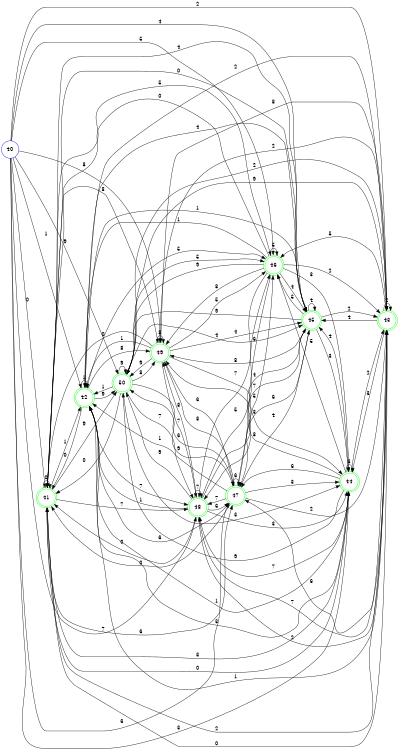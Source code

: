 digraph finite_state_machine {
graph [ dpi = 400 ];
rankdir=LR;
size="8,5"
node [shape = circle];
40 [label="40" color="black" shape="circle"]
40 -> 41 [label="0"]
40 -> 42 [label="1"]
40 -> 43 [label="2"]
40 -> 44 [label="3"]
40 -> 45 [label="4"]
40 -> 46 [label="5"]
40 -> 47 [label="6"]
40 -> 48 [label="7"]
40 -> 49 [label="8"]
40 -> 50 [label="9"]
40 [color="blue"]
41 [label="41" color="green" shape="doublecircle"]
41 -> 41 [label="0"]
41 -> 42 [label="1"]
41 -> 43 [label="2"]
41 -> 44 [label="3"]
41 -> 45 [label="4"]
41 -> 46 [label="5"]
41 -> 47 [label="6"]
41 -> 48 [label="7"]
41 -> 49 [label="8"]
41 -> 50 [label="9"]
42 [label="42" color="green" shape="doublecircle"]
42 -> 41 [label="0"]
42 -> 42 [label="1"]
42 -> 43 [label="2"]
42 -> 44 [label="3"]
42 -> 45 [label="4"]
42 -> 46 [label="5"]
42 -> 47 [label="6"]
42 -> 48 [label="7"]
42 -> 49 [label="8"]
42 -> 50 [label="9"]
43 [label="43" color="green" shape="doublecircle"]
43 -> 41 [label="0"]
43 -> 42 [label="1"]
43 -> 43 [label="2"]
43 -> 44 [label="3"]
43 -> 45 [label="4"]
43 -> 46 [label="5"]
43 -> 47 [label="6"]
43 -> 48 [label="7"]
43 -> 49 [label="8"]
43 -> 50 [label="9"]
44 [label="44" color="green" shape="doublecircle"]
44 -> 41 [label="0"]
44 -> 42 [label="1"]
44 -> 43 [label="2"]
44 -> 44 [label="3"]
44 -> 45 [label="4"]
44 -> 46 [label="5"]
44 -> 47 [label="6"]
44 -> 48 [label="7"]
44 -> 49 [label="8"]
44 -> 50 [label="9"]
45 [label="45" color="green" shape="doublecircle"]
45 -> 41 [label="0"]
45 -> 42 [label="1"]
45 -> 43 [label="2"]
45 -> 44 [label="3"]
45 -> 45 [label="4"]
45 -> 46 [label="5"]
45 -> 47 [label="6"]
45 -> 48 [label="7"]
45 -> 49 [label="8"]
45 -> 50 [label="9"]
46 [label="46" color="green" shape="doublecircle"]
46 -> 41 [label="0"]
46 -> 42 [label="1"]
46 -> 43 [label="2"]
46 -> 44 [label="3"]
46 -> 45 [label="4"]
46 -> 46 [label="5"]
46 -> 47 [label="6"]
46 -> 48 [label="7"]
46 -> 49 [label="8"]
46 -> 50 [label="9"]
47 [label="47" color="green" shape="doublecircle"]
47 -> 41 [label="0"]
47 -> 42 [label="1"]
47 -> 43 [label="2"]
47 -> 44 [label="3"]
47 -> 45 [label="4"]
47 -> 46 [label="5"]
47 -> 47 [label="6"]
47 -> 48 [label="7"]
47 -> 49 [label="8"]
47 -> 50 [label="9"]
48 [label="48" color="green" shape="doublecircle"]
48 -> 41 [label="0"]
48 -> 42 [label="1"]
48 -> 43 [label="2"]
48 -> 44 [label="3"]
48 -> 45 [label="4"]
48 -> 46 [label="5"]
48 -> 47 [label="6"]
48 -> 48 [label="7"]
48 -> 49 [label="8"]
48 -> 50 [label="9"]
49 [label="49" color="green" shape="doublecircle"]
49 -> 41 [label="0"]
49 -> 42 [label="1"]
49 -> 43 [label="2"]
49 -> 44 [label="3"]
49 -> 45 [label="4"]
49 -> 46 [label="5"]
49 -> 47 [label="6"]
49 -> 48 [label="7"]
49 -> 49 [label="8"]
49 -> 50 [label="9"]
50 [label="50" color="green" shape="doublecircle"]
50 -> 41 [label="0"]
50 -> 42 [label="1"]
50 -> 43 [label="2"]
50 -> 44 [label="3"]
50 -> 45 [label="4"]
50 -> 46 [label="5"]
50 -> 47 [label="6"]
50 -> 48 [label="7"]
50 -> 49 [label="8"]
50 -> 50 [label="9"]
}